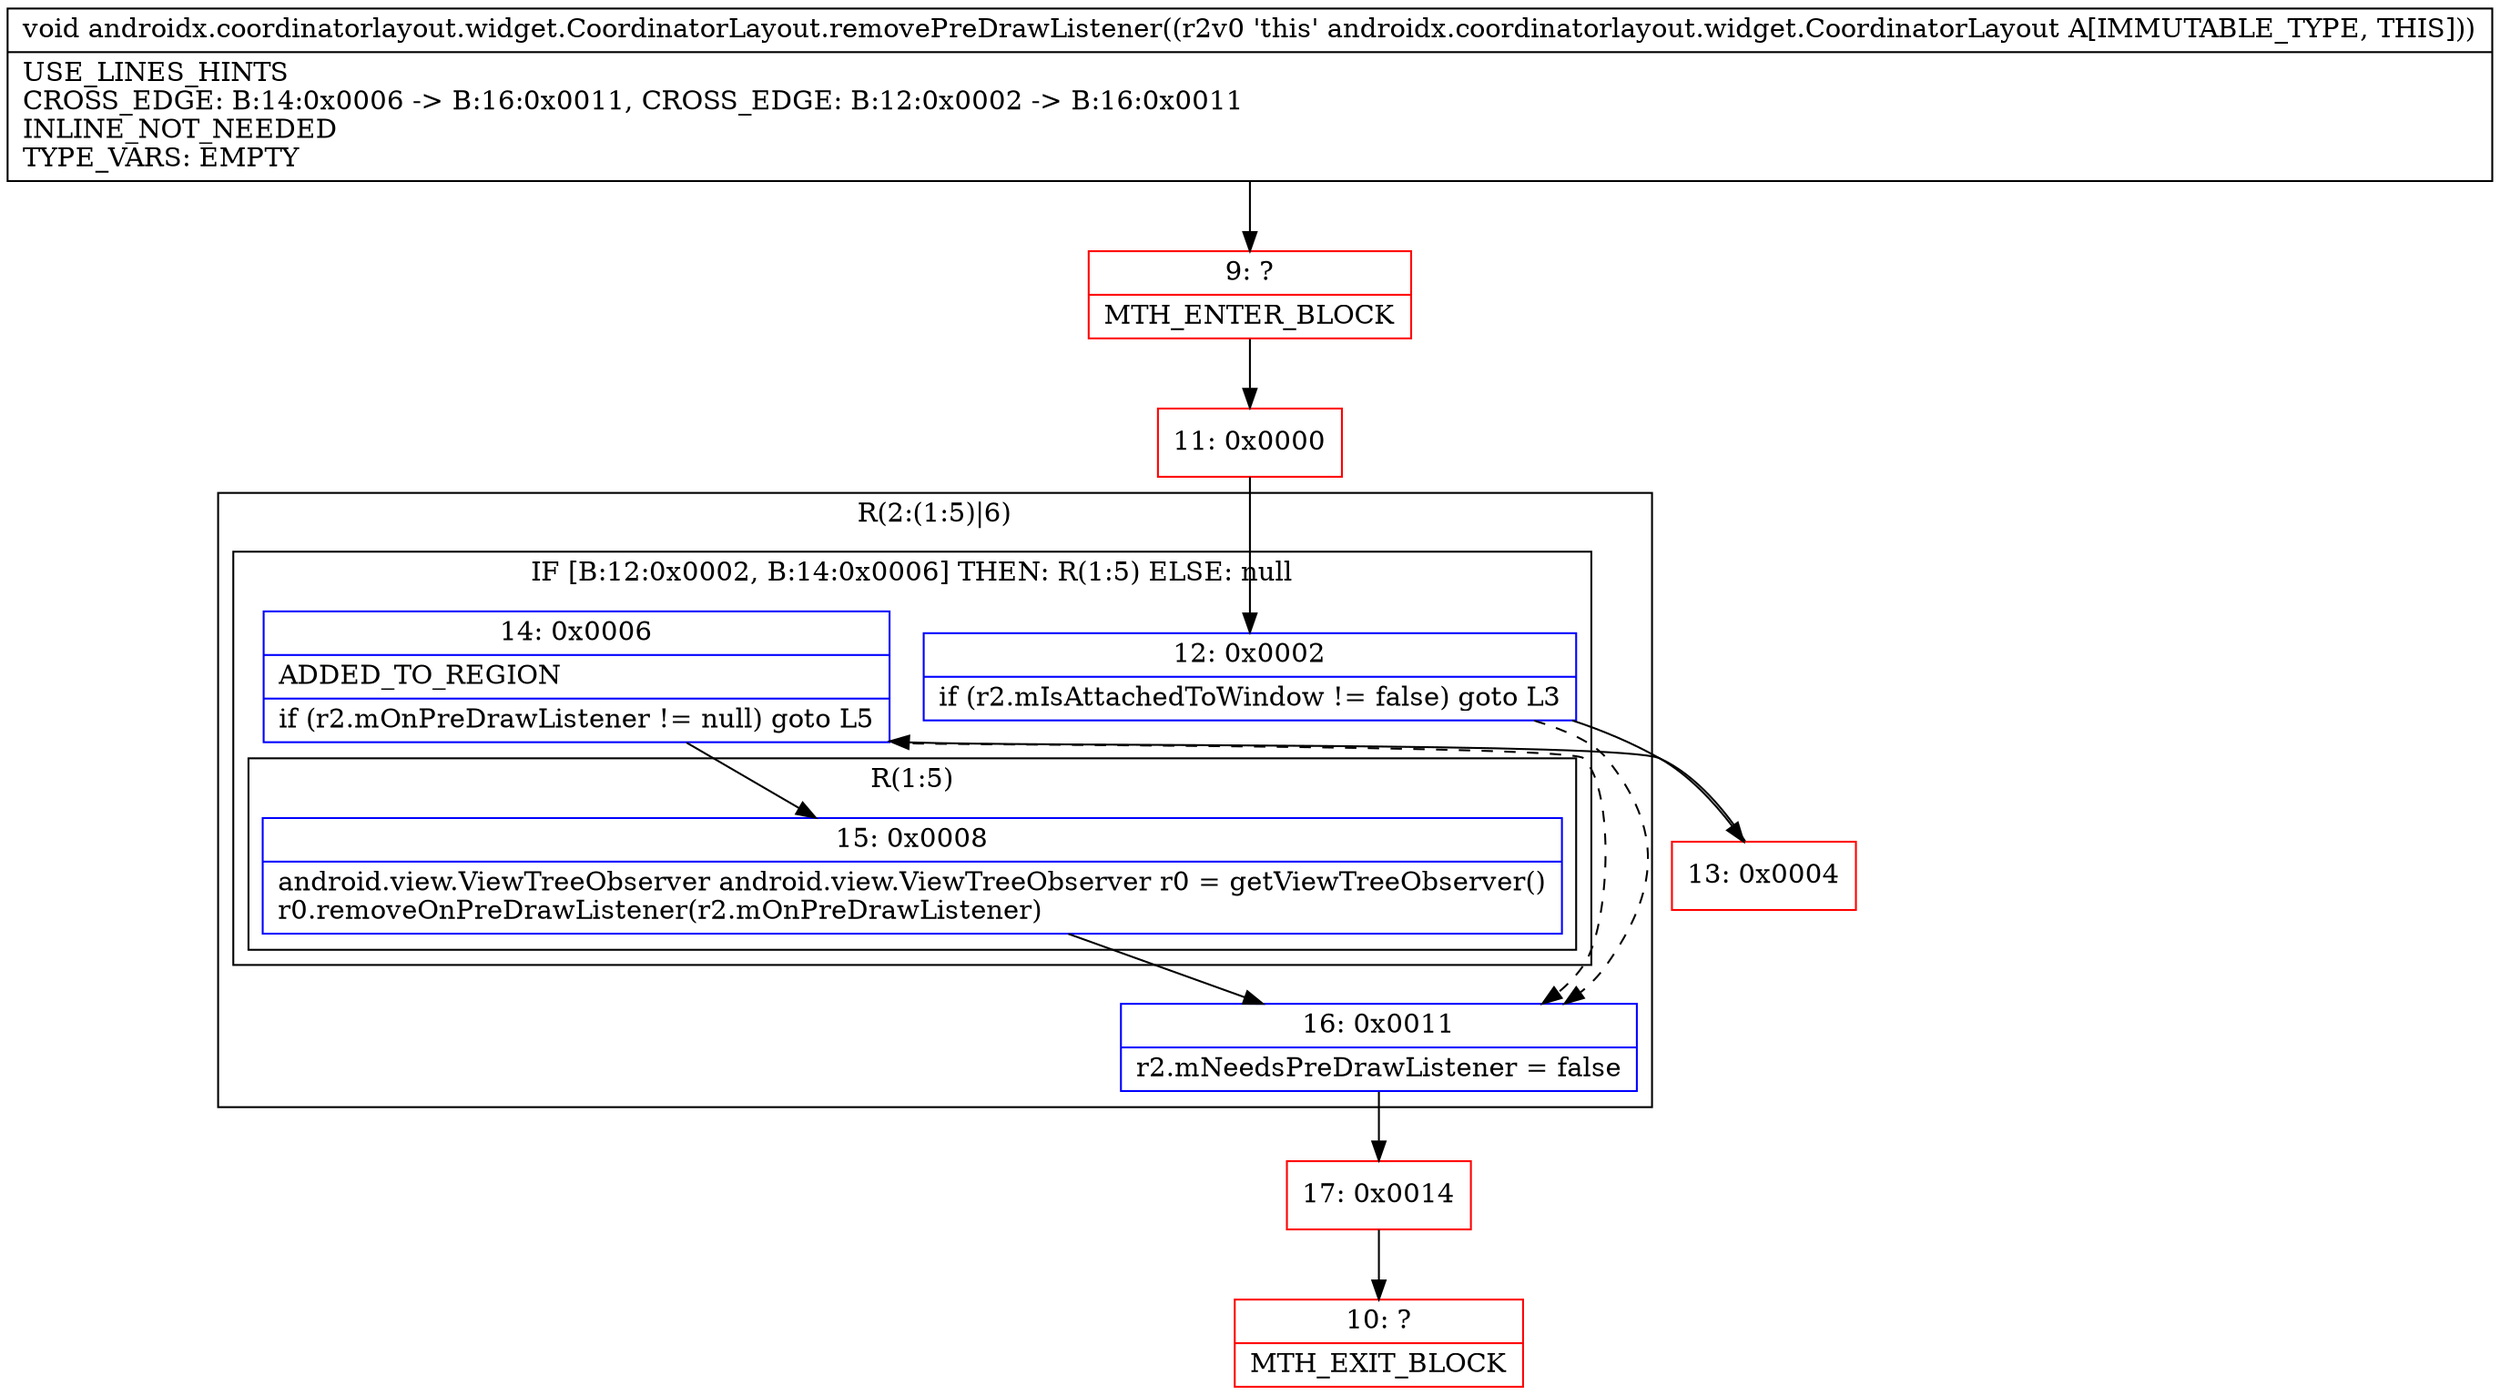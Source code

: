 digraph "CFG forandroidx.coordinatorlayout.widget.CoordinatorLayout.removePreDrawListener()V" {
subgraph cluster_Region_994498668 {
label = "R(2:(1:5)|6)";
node [shape=record,color=blue];
subgraph cluster_IfRegion_736274447 {
label = "IF [B:12:0x0002, B:14:0x0006] THEN: R(1:5) ELSE: null";
node [shape=record,color=blue];
Node_12 [shape=record,label="{12\:\ 0x0002|if (r2.mIsAttachedToWindow != false) goto L3\l}"];
Node_14 [shape=record,label="{14\:\ 0x0006|ADDED_TO_REGION\l|if (r2.mOnPreDrawListener != null) goto L5\l}"];
subgraph cluster_Region_1427962489 {
label = "R(1:5)";
node [shape=record,color=blue];
Node_15 [shape=record,label="{15\:\ 0x0008|android.view.ViewTreeObserver android.view.ViewTreeObserver r0 = getViewTreeObserver()\lr0.removeOnPreDrawListener(r2.mOnPreDrawListener)\l}"];
}
}
Node_16 [shape=record,label="{16\:\ 0x0011|r2.mNeedsPreDrawListener = false\l}"];
}
Node_9 [shape=record,color=red,label="{9\:\ ?|MTH_ENTER_BLOCK\l}"];
Node_11 [shape=record,color=red,label="{11\:\ 0x0000}"];
Node_13 [shape=record,color=red,label="{13\:\ 0x0004}"];
Node_17 [shape=record,color=red,label="{17\:\ 0x0014}"];
Node_10 [shape=record,color=red,label="{10\:\ ?|MTH_EXIT_BLOCK\l}"];
MethodNode[shape=record,label="{void androidx.coordinatorlayout.widget.CoordinatorLayout.removePreDrawListener((r2v0 'this' androidx.coordinatorlayout.widget.CoordinatorLayout A[IMMUTABLE_TYPE, THIS]))  | USE_LINES_HINTS\lCROSS_EDGE: B:14:0x0006 \-\> B:16:0x0011, CROSS_EDGE: B:12:0x0002 \-\> B:16:0x0011\lINLINE_NOT_NEEDED\lTYPE_VARS: EMPTY\l}"];
MethodNode -> Node_9;Node_12 -> Node_13;
Node_12 -> Node_16[style=dashed];
Node_14 -> Node_15;
Node_14 -> Node_16[style=dashed];
Node_15 -> Node_16;
Node_16 -> Node_17;
Node_9 -> Node_11;
Node_11 -> Node_12;
Node_13 -> Node_14;
Node_17 -> Node_10;
}

